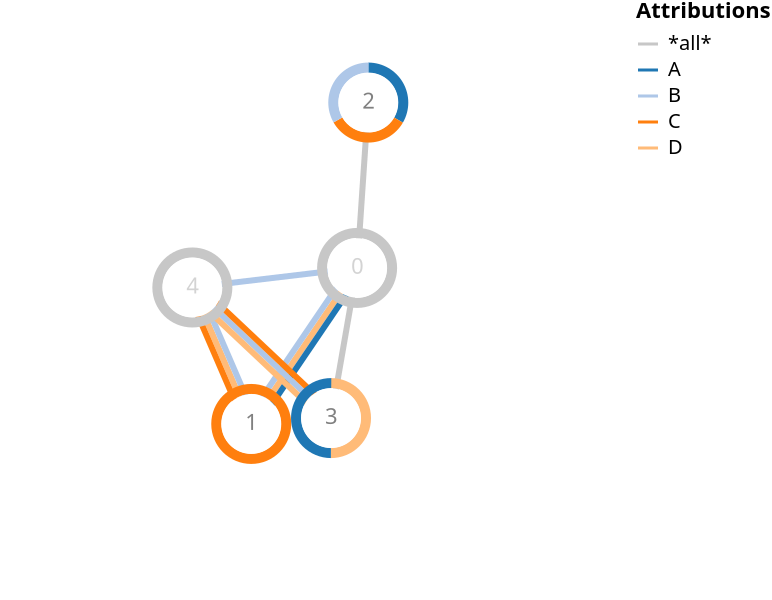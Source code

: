 {
   "$schema": "https://vega.github.io/schema/vega/v5.json",
   "description": "A node-link diagram with force-directed and attributions as arc-segments, multilines.",
   "width": 300,
   "height": 300,
   "padding": 0,
   "signals": [
      {
         "name": "cx",
         "update": "width / 2"
      },
      {
         "name": "cy",
         "update": "height / 2"
      },
      {
         "name": "innerRadius",
         "value": 15
      },
      {
         "name": "bandWidth",
         "value": 5
      },
      {
         "name": "nodeCharge",
         "value": -80
      },
      {
         "name": "linkDistance",
         "value": 80
      },
      {
         "name": "lineWidth",
         "value": 3
      },
      {
         "name": "static",
         "value": true,
         "bind": {
            "input": "checkbox"
         }
      },
      {
         "description": "State variable for active node fix status.",
         "name": "fix",
         "value": false,
         "on": [
            {
               "events": "symbol:mouseout[!event.buttons], window:mouseup",
               "update": "false"
            },
            {
               "events": "symbol:mouseover",
               "update": "fix || true"
            },
            {
               "events": "[symbol:mousedown, window:mouseup] > window:mousemove!",
               "update": "xy()",
               "force": true
            }
         ]
      },
      {
         "description": "Graph node most recently interacted with.",
         "name": "node",
         "value": null,
         "on": [
            {
               "events": "symbol:mouseover",
               "update": "fix === true ? item() : node"
            }
         ]
      },
      {
         "description": "Flag to restart Force simulation upon data changes.",
         "name": "restart",
         "value": false,
         "on": [
            {
               "events": {
                  "signal": "fix"
               },
               "update": "fix && fix.length"
            }
         ]
      }
   ],
   "scales": [
      {
         "name": "color",
         "type": "ordinal",
         "range": [
            "#c7c7c7",
            "#1f77b4",
            "#aec7e8",
            "#ff7f0e",
            "#ffbb78",
            "#2ca02c",
            "#98df8a",
            "#d62728",
            "#ff9896",
            "#9467bd",
            "#c5b0d5",
            "#8c564b",
            "#c49c94",
            "#e377c2",
            "#f7b6d2",
            "#bcbd22",
            "#dbdb8d",
            "#17becf",
            "#9edae5"
         ],
         "domain": {
            "sort": {
               "order": "ascending"
            },
            "fields": [
               {
                  "data": "node-attributions",
                  "field": "attribution"
               },
               {
                  "data": "link-attributions",
                  "field": "attribution"
               }
            ]
         }
      }
   ],
   "legends": [
      {
         "title": "Attributions",
         "stroke": "color",
         "symbolType": "stroke"
      }
   ],
   "marks": [
      {
         "name": "nodes",
         "type": "symbol",
         "zindex": 1,
         "from": {
            "data": "node-data"
         },
         "on": [
            {
               "trigger": "fix",
               "modify": "node",
               "values": "fix === true ? {fx: node.x, fy: node.y} : {fx: fix[0], fy: fix[1]}"
            },
            {
               "trigger": "!fix",
               "modify": "node",
               "values": "{fx: null, fy: null}"
            }
         ],
         "encode": {
            "enter": {
               "fill": {
                  "value": "white"
               },
               "size": {
                  "signal": "2 * (innerRadius+bandWidth+1) * (innerRadius+bandWidth+1)"
               }
            },
            "update": {
               "cursor": {
                  "value": "pointer"
               }
            }
         },
         "transform": [
            {
               "type": "force",
               "iterations": 300,
               "restart": {
                  "signal": "restart"
               },
               "static": {
                  "signal": "static"
               },
               "signal": "force",
               "forces": [
                  {
                     "force": "center",
                     "x": {
                        "signal": "cx"
                     },
                     "y": {
                        "signal": "cy"
                     }
                  },
                  {
                     "force": "collide",
                     "radius": {
                        "signal": "innerRadius+bandWidth"
                     }
                  },
                  {
                     "force": "nbody",
                     "strength": {
                        "signal": "nodeCharge"
                     }
                  },
                  {
                     "force": "link",
                     "links": "link-data",
                     "distance": {
                        "signal": "linkDistance"
                     }
                  }
               ]
            }
         ]
      },
      {
         "name": "links",
         "type": "group",
         "zindex": 0,
         "from": {
            "facet": {
               "data": "link-data",
               "name": "link-facets",
               "groupby": "id"
            }
         },
         "data": [
            {
               "name": "linky-data",
               "source": "link-facets",
               "transform": [
                  {
                     "type": "flatten",
                     "fields": [
                        "attribution"
                     ],
                     "index": "_idx"
                  },
                  {
                     "type": "formula",
                     "as": "weight",
                     "expr": "1"
                  },
                  {
                     "type": "formula",
                     "as": "slot",
                     "expr": "if(datum._idx%2==0, datum._idx/2, -(datum._idx+1)/2)"
                  },
                  {
                     "type": "formula",
                     "as": "idx",
                     "expr": "datum.source.x-datum.target.x"
                  },
                  {
                     "type": "formula",
                     "as": "idy",
                     "expr": "datum.source.y-datum.target.y"
                  },
                  {
                     "type": "formula",
                     "as": "length",
                     "expr": "sqrt(pow(datum.idx, 2) + pow(datum.idy, 2))"
                  },
                  {
                     "type": "formula",
                     "as": "Ax",
                     "expr": "-datum.idy/datum.length"
                  },
                  {
                     "type": "formula",
                     "as": "Ay",
                     "expr": "datum.idx/datum.length"
                  },
                  {
                     "type": "formula",
                     "as": "nx",
                     "expr": "datum.source.x + datum.slot * lineWidth * datum.Ax"
                  },
                  {
                     "type": "formula",
                     "as": "nx2",
                     "expr": "datum.target.x + datum.slot * lineWidth * datum.Ax"
                  },
                  {
                     "type": "formula",
                     "as": "ny",
                     "expr": "datum.source.y + datum.slot * lineWidth * datum.Ay"
                  },
                  {
                     "type": "formula",
                     "as": "ny2",
                     "expr": "datum.target.y + datum.slot * lineWidth * datum.Ay"
                  }
               ]
            }
         ],
         "marks": [
            {
               "type": "rule",
               "name": "lines",
               "from": {
                  "data": "linky-data"
               },
               "encode": {
                  "enter": {
                     "stroke": {
                        "scale": "color",
                        "field": "attribution"
                     },
                     "strokeWidth": {
                        "signal": "lineWidth"
                     }
                  },
                  "update": {
                     "x": {
                        "field": "nx"
                     },
                     "y": {
                        "field": "ny"
                     },
                     "x2": {
                        "field": "nx2"
                     },
                     "y2": {
                        "field": "ny2"
                     }
                  }
               }
            }
         ]
      },
      {
         "name": "nodeHalos",
         "type": "group",
         "from": {
            "facet": {
               "data": "node-attributions",
               "name": "node-facets",
               "groupby": "id"
            }
         },
         "data": [
            {
               "name": "attribution-arcs",
               "source": "node-facets",
               "transform": [
                  {
                     "type": "pie",
                     "field": "weight",
                     "startAngle": 0,
                     "endAngle": 6.29,
                     "sort": true
                  },
                  {
                     "type": "lookup",
                     "from": "nodes",
                     "key": "datum.id",
                     "fields": [
                        "id"
                     ],
                     "values": [
                        "x",
                        "y"
                     ]
                  }
               ]
            }
         ],
         "marks": [
            {
               "type": "arc",
               "from": {
                  "data": "attribution-arcs"
               },
               "encode": {
                  "enter": {
                     "fill": {
                        "scale": "color",
                        "field": "attribution"
                     },
                     "startAngle": {
                        "field": "startAngle"
                     },
                     "endAngle": {
                        "field": "endAngle"
                     },
                     "innerRadius": {
                        "signal": "innerRadius"
                     },
                     "outerRadius": {
                        "signal": "innerRadius+bandWidth"
                     }
                  },
                  "update": {
                     "x": {
                        "field": "x"
                     },
                     "y": {
                        "field": "y"
                     }
                  }
               }
            }
         ]
      },
      {
         "type": "text",
         "name": "labels",
         "zindex": 2,
         "interactive": false,
         "from": {
            "data": "nodes"
         },
         "encode": {
            "enter": {
               "text": {
                  "field": "datum.label"
               },
               "align": {
                  "value": "center"
               },
               "baseline": {
                  "value": "middle"
               }
            },
            "update": {
               "x": {
                  "field": "x"
               },
               "y": {
                  "field": "y"
               },
               "fill": [
                  {
                     "test": "indexof(datum.datum.attribution, '*all*')>=0",
                     "value": "lightgray"
                  },
                  {
                     "value": "gray"
                  }
               ]
            }
         }
      }
   ],
   "data": [
      {
         "name": "node-data",
         "values": [
            {
               "attribution": [
                  "*all*"
               ],
               "label": 0,
               "id": 0
            },
            {
               "attribution": [
                  "C"
               ],
               "label": 1,
               "id": 1
            },
            {
               "attribution": [
                  "A",
                  "C",
                  "B"
               ],
               "label": 2,
               "id": 2
            },
            {
               "attribution": [
                  "D",
                  "A"
               ],
               "label": 3,
               "id": 3
            },
            {
               "attribution": [
                  "*all*"
               ],
               "label": 4,
               "id": 4
            }
         ]
      },
      {
         "name": "link-data",
         "values": [
            {
               "attribution": [
                  "D",
                  "B",
                  "A"
               ],
               "source": 0,
               "target": 1
            },
            {
               "attribution": [
                  "*all*"
               ],
               "source": 0,
               "target": 2
            },
            {
               "attribution": [
                  "*all*"
               ],
               "source": 0,
               "target": 3
            },
            {
               "attribution": [
                  "B"
               ],
               "source": 0,
               "target": 4
            },
            {
               "attribution": [
                  "D",
                  "B",
                  "C"
               ],
               "source": 1,
               "target": 4
            },
            {
               "attribution": [
                  "B",
                  "C",
                  "D"
               ],
               "source": 3,
               "target": 4
            }
         ]
      },
      {
         "name": "node-attributions",
         "source": "node-data",
         "transform": [
            {
               "type": "flatten",
               "fields": [
                  "attribution"
               ]
            },
            {
               "type": "formula",
               "as": "weight",
               "expr": "1"
            }
         ]
      },
      {
         "name": "link-attributions",
         "source": "link-data",
         "transform": [
            {
               "type": "flatten",
               "fields": [
                  "attribution"
               ],
               "index": "_idx"
            }
         ]
      }
   ]
}